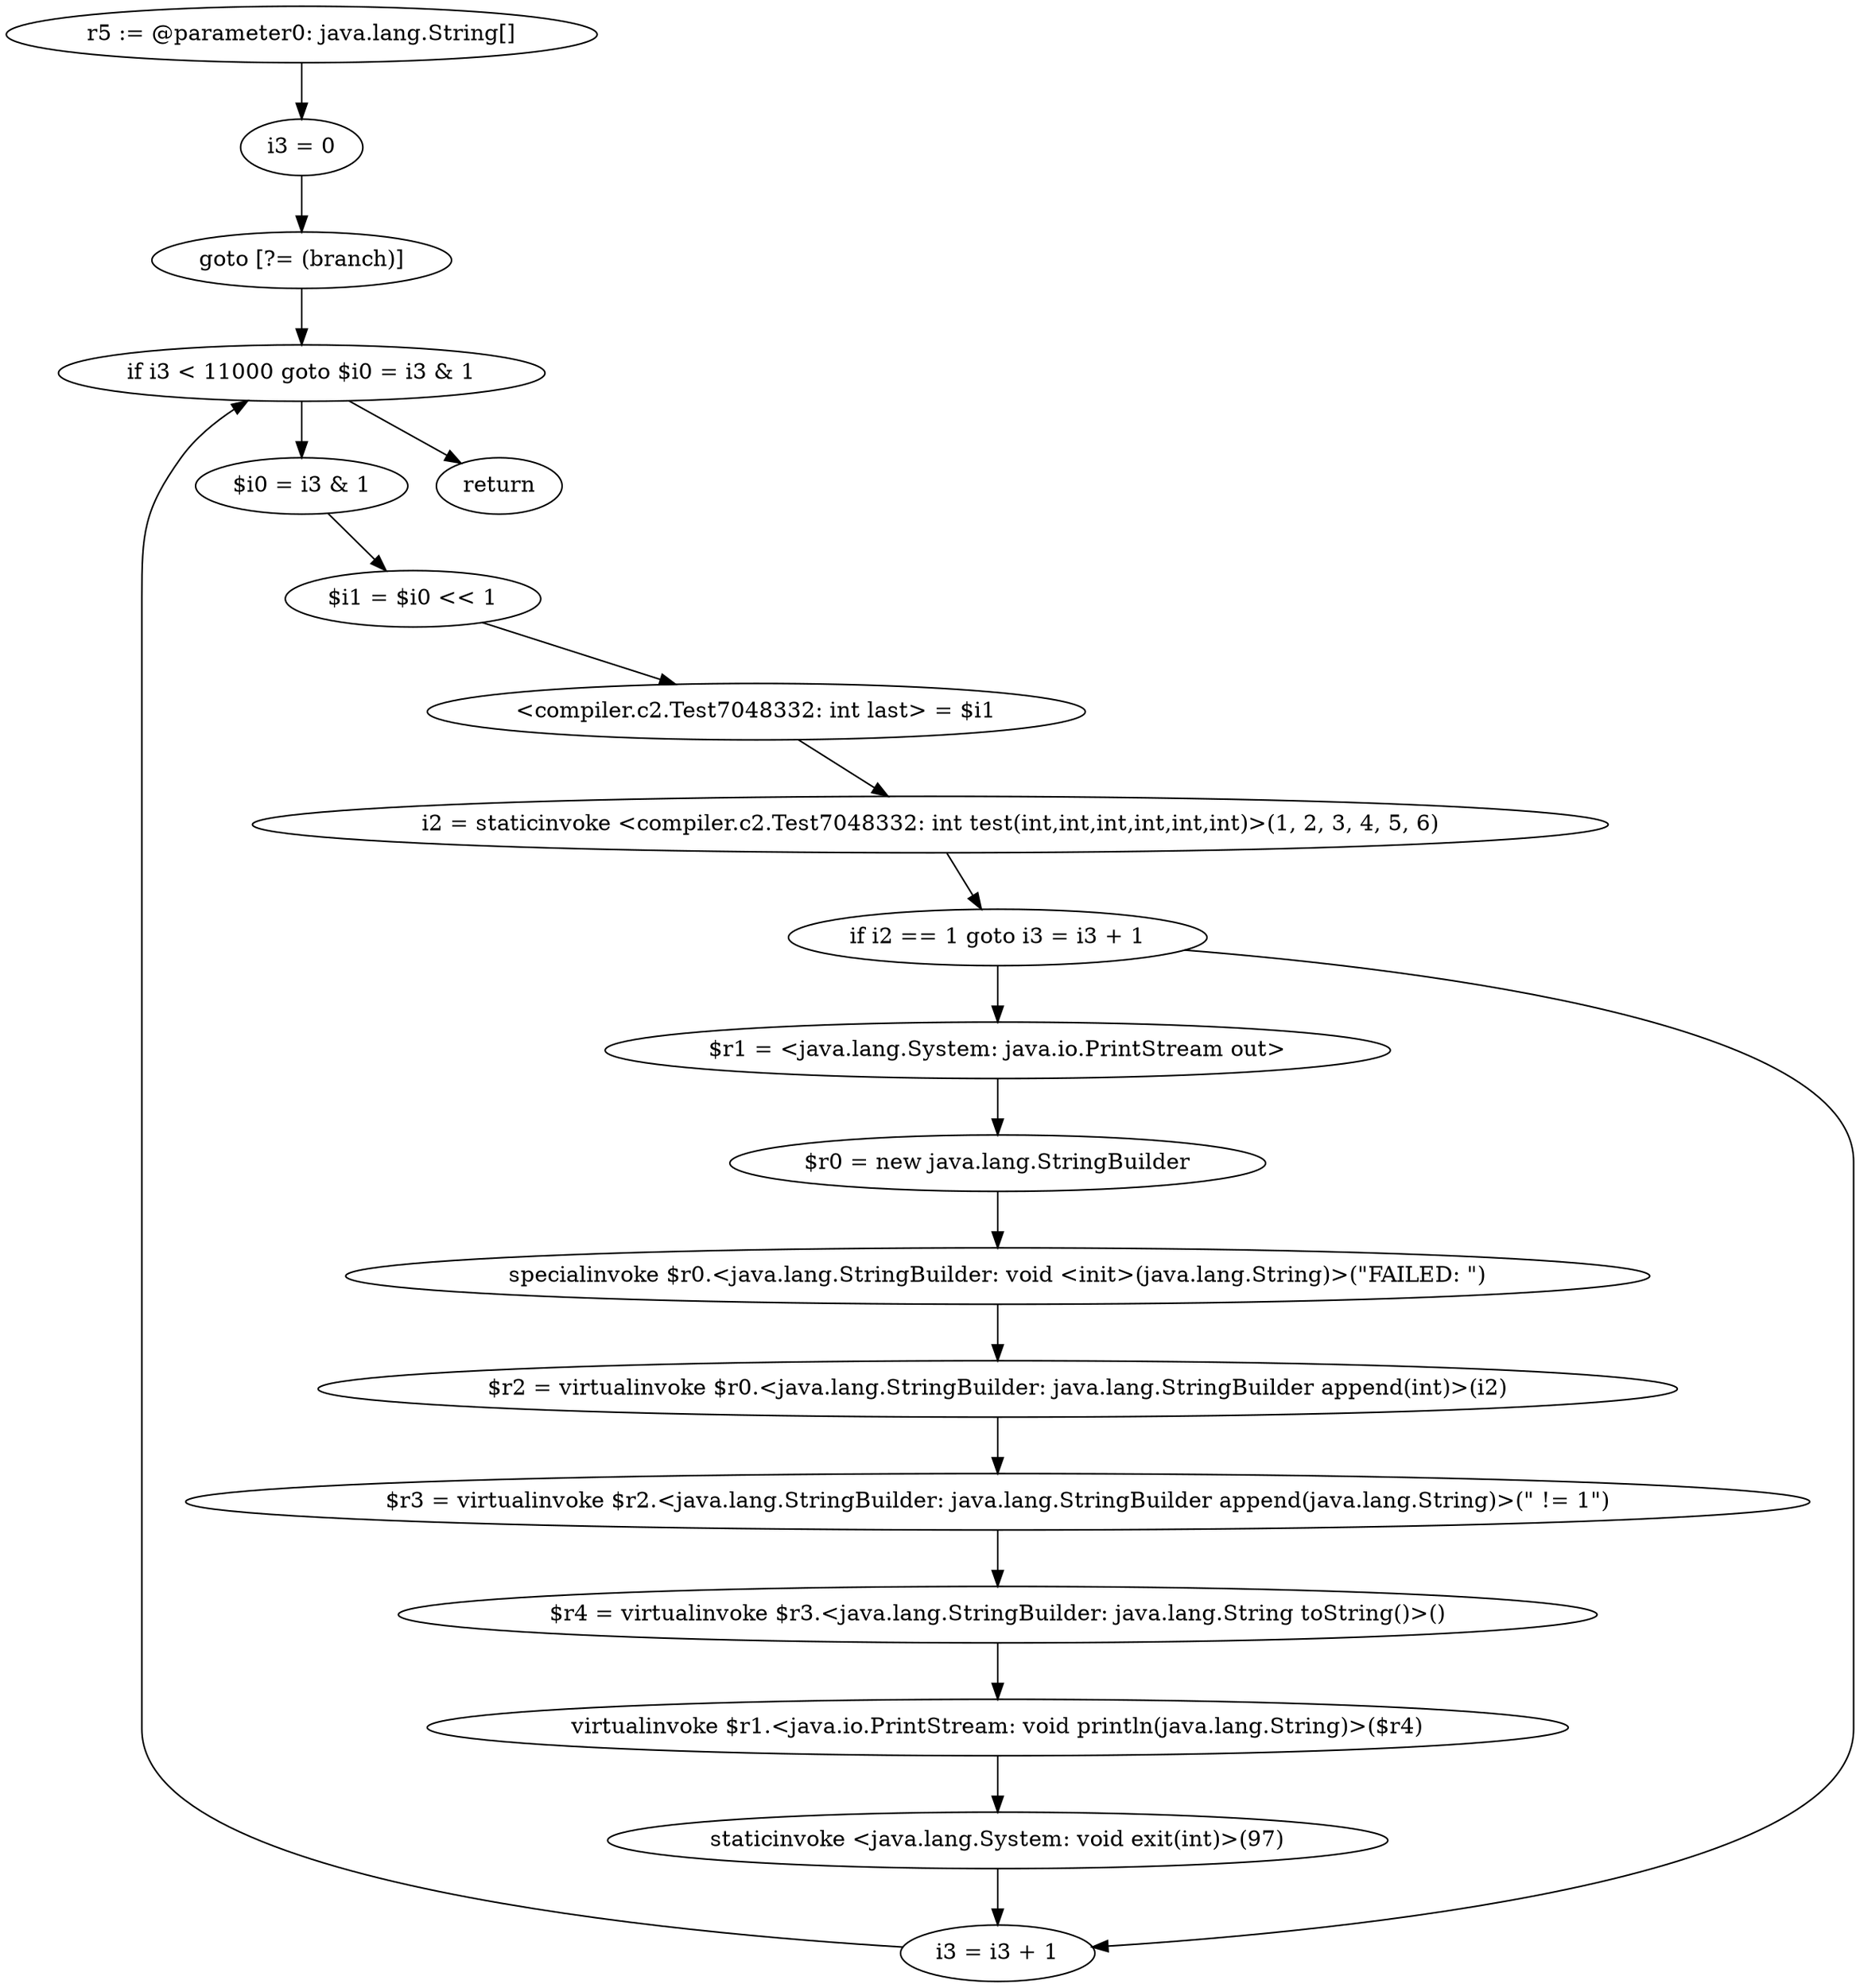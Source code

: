 digraph "unitGraph" {
    "r5 := @parameter0: java.lang.String[]"
    "i3 = 0"
    "goto [?= (branch)]"
    "$i0 = i3 & 1"
    "$i1 = $i0 << 1"
    "<compiler.c2.Test7048332: int last> = $i1"
    "i2 = staticinvoke <compiler.c2.Test7048332: int test(int,int,int,int,int,int)>(1, 2, 3, 4, 5, 6)"
    "if i2 == 1 goto i3 = i3 + 1"
    "$r1 = <java.lang.System: java.io.PrintStream out>"
    "$r0 = new java.lang.StringBuilder"
    "specialinvoke $r0.<java.lang.StringBuilder: void <init>(java.lang.String)>(\"FAILED: \")"
    "$r2 = virtualinvoke $r0.<java.lang.StringBuilder: java.lang.StringBuilder append(int)>(i2)"
    "$r3 = virtualinvoke $r2.<java.lang.StringBuilder: java.lang.StringBuilder append(java.lang.String)>(\" != 1\")"
    "$r4 = virtualinvoke $r3.<java.lang.StringBuilder: java.lang.String toString()>()"
    "virtualinvoke $r1.<java.io.PrintStream: void println(java.lang.String)>($r4)"
    "staticinvoke <java.lang.System: void exit(int)>(97)"
    "i3 = i3 + 1"
    "if i3 < 11000 goto $i0 = i3 & 1"
    "return"
    "r5 := @parameter0: java.lang.String[]"->"i3 = 0";
    "i3 = 0"->"goto [?= (branch)]";
    "goto [?= (branch)]"->"if i3 < 11000 goto $i0 = i3 & 1";
    "$i0 = i3 & 1"->"$i1 = $i0 << 1";
    "$i1 = $i0 << 1"->"<compiler.c2.Test7048332: int last> = $i1";
    "<compiler.c2.Test7048332: int last> = $i1"->"i2 = staticinvoke <compiler.c2.Test7048332: int test(int,int,int,int,int,int)>(1, 2, 3, 4, 5, 6)";
    "i2 = staticinvoke <compiler.c2.Test7048332: int test(int,int,int,int,int,int)>(1, 2, 3, 4, 5, 6)"->"if i2 == 1 goto i3 = i3 + 1";
    "if i2 == 1 goto i3 = i3 + 1"->"$r1 = <java.lang.System: java.io.PrintStream out>";
    "if i2 == 1 goto i3 = i3 + 1"->"i3 = i3 + 1";
    "$r1 = <java.lang.System: java.io.PrintStream out>"->"$r0 = new java.lang.StringBuilder";
    "$r0 = new java.lang.StringBuilder"->"specialinvoke $r0.<java.lang.StringBuilder: void <init>(java.lang.String)>(\"FAILED: \")";
    "specialinvoke $r0.<java.lang.StringBuilder: void <init>(java.lang.String)>(\"FAILED: \")"->"$r2 = virtualinvoke $r0.<java.lang.StringBuilder: java.lang.StringBuilder append(int)>(i2)";
    "$r2 = virtualinvoke $r0.<java.lang.StringBuilder: java.lang.StringBuilder append(int)>(i2)"->"$r3 = virtualinvoke $r2.<java.lang.StringBuilder: java.lang.StringBuilder append(java.lang.String)>(\" != 1\")";
    "$r3 = virtualinvoke $r2.<java.lang.StringBuilder: java.lang.StringBuilder append(java.lang.String)>(\" != 1\")"->"$r4 = virtualinvoke $r3.<java.lang.StringBuilder: java.lang.String toString()>()";
    "$r4 = virtualinvoke $r3.<java.lang.StringBuilder: java.lang.String toString()>()"->"virtualinvoke $r1.<java.io.PrintStream: void println(java.lang.String)>($r4)";
    "virtualinvoke $r1.<java.io.PrintStream: void println(java.lang.String)>($r4)"->"staticinvoke <java.lang.System: void exit(int)>(97)";
    "staticinvoke <java.lang.System: void exit(int)>(97)"->"i3 = i3 + 1";
    "i3 = i3 + 1"->"if i3 < 11000 goto $i0 = i3 & 1";
    "if i3 < 11000 goto $i0 = i3 & 1"->"return";
    "if i3 < 11000 goto $i0 = i3 & 1"->"$i0 = i3 & 1";
}
